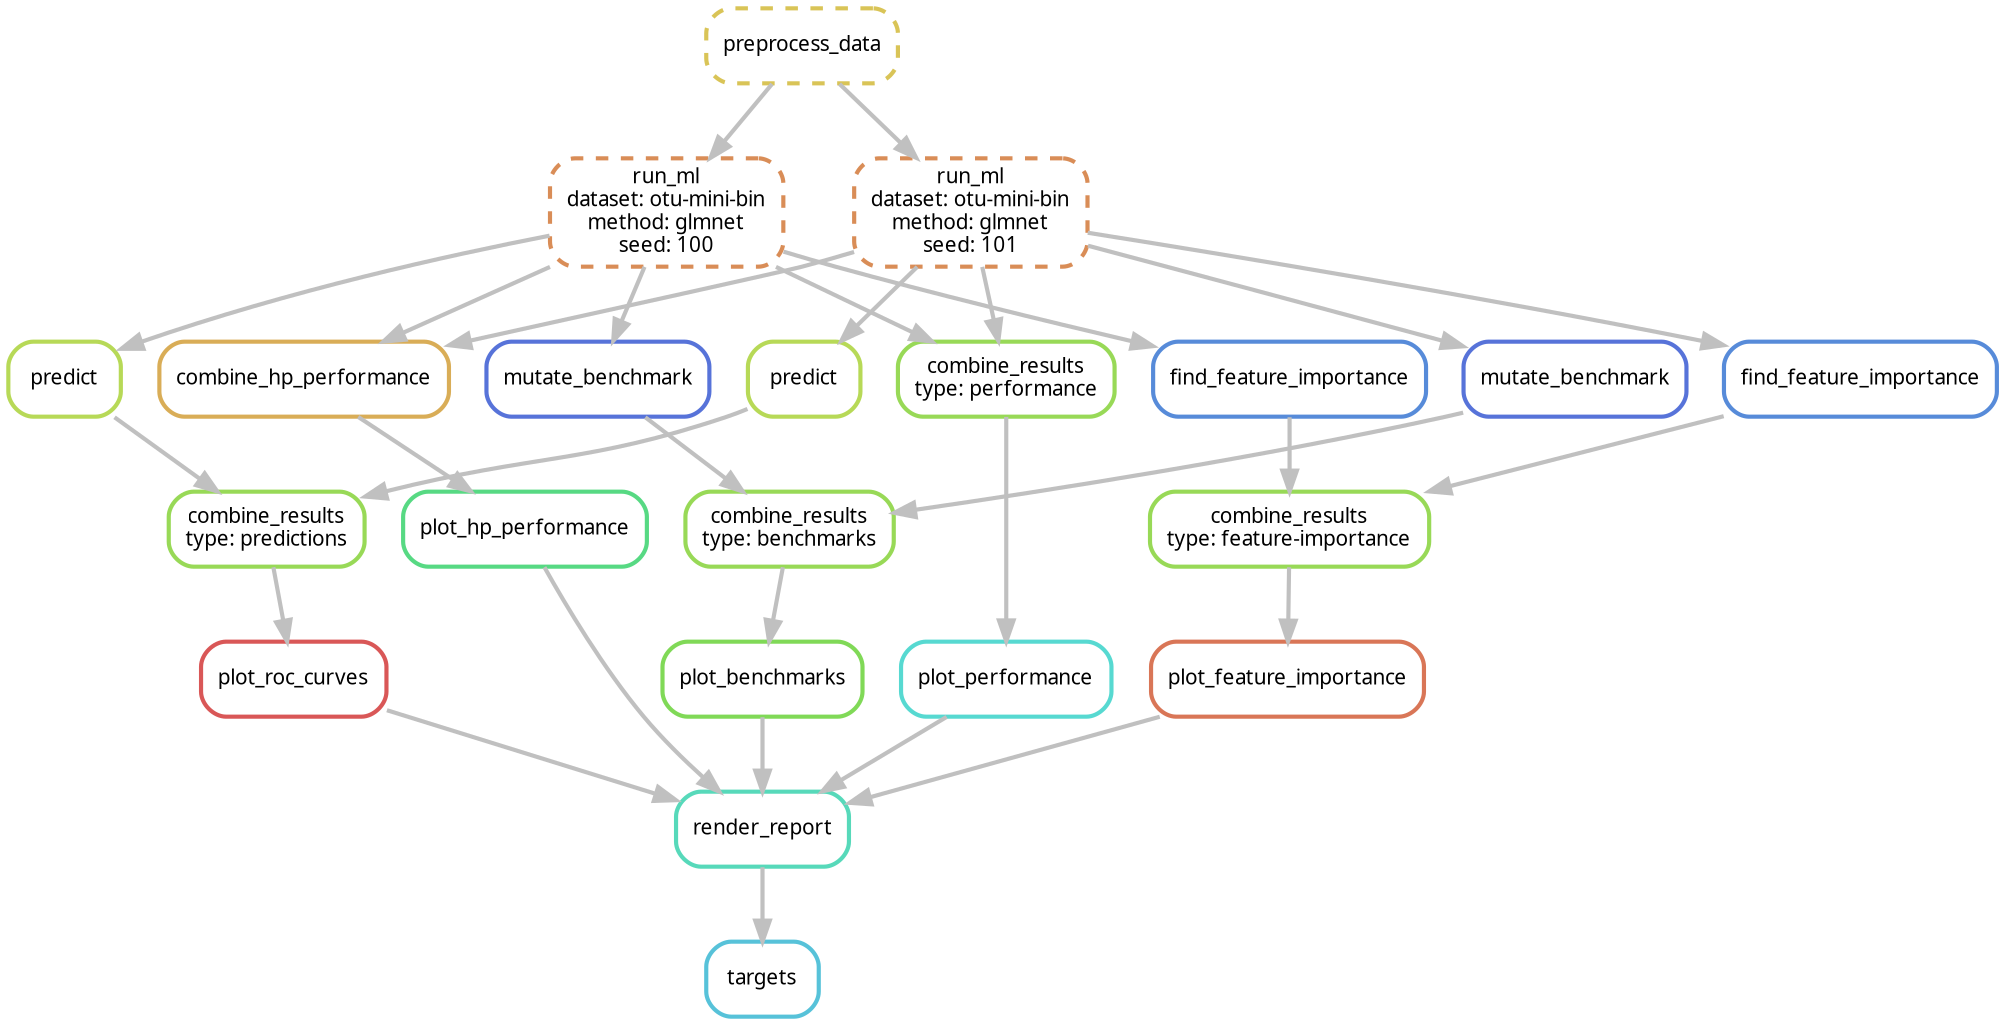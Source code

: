 digraph snakemake_dag {
    graph[bgcolor=white, margin=0];
    node[shape=box, style=rounded, fontname=sans,                 fontsize=10, penwidth=2];
    edge[penwidth=2, color=grey];
	0[label = "targets", color = "0.53 0.6 0.85", style="rounded"];
	1[label = "render_report", color = "0.46 0.6 0.85", style="rounded"];
	2[label = "plot_performance", color = "0.49 0.6 0.85", style="rounded"];
	3[label = "combine_results\ntype: performance", color = "0.25 0.6 0.85", style="rounded"];
	4[label = "run_ml\ndataset: otu-mini-bin\nmethod: glmnet\nseed: 100", color = "0.07 0.6 0.85", style="rounded,dashed"];
	5[label = "preprocess_data", color = "0.14 0.6 0.85", style="rounded,dashed"];
	6[label = "run_ml\ndataset: otu-mini-bin\nmethod: glmnet\nseed: 101", color = "0.07 0.6 0.85", style="rounded,dashed"];
	7[label = "plot_feature_importance", color = "0.04 0.6 0.85", style="rounded"];
	8[label = "combine_results\ntype: feature-importance", color = "0.25 0.6 0.85", style="rounded"];
	9[label = "find_feature_importance", color = "0.60 0.6 0.85", style="rounded"];
	10[label = "find_feature_importance", color = "0.60 0.6 0.85", style="rounded"];
	11[label = "plot_hp_performance", color = "0.39 0.6 0.85", style="rounded"];
	12[label = "combine_hp_performance", color = "0.11 0.6 0.85", style="rounded"];
	13[label = "plot_benchmarks", color = "0.28 0.6 0.85", style="rounded"];
	14[label = "combine_results\ntype: benchmarks", color = "0.25 0.6 0.85", style="rounded"];
	15[label = "mutate_benchmark", color = "0.63 0.6 0.85", style="rounded"];
	16[label = "mutate_benchmark", color = "0.63 0.6 0.85", style="rounded"];
	17[label = "plot_roc_curves", color = "0.00 0.6 0.85", style="rounded"];
	18[label = "combine_results\ntype: predictions", color = "0.25 0.6 0.85", style="rounded"];
	19[label = "predict", color = "0.21 0.6 0.85", style="rounded"];
	20[label = "predict", color = "0.21 0.6 0.85", style="rounded"];
	1 -> 0
	2 -> 1
	7 -> 1
	11 -> 1
	13 -> 1
	17 -> 1
	3 -> 2
	4 -> 3
	6 -> 3
	5 -> 4
	5 -> 6
	8 -> 7
	9 -> 8
	10 -> 8
	4 -> 9
	6 -> 10
	12 -> 11
	4 -> 12
	6 -> 12
	14 -> 13
	15 -> 14
	16 -> 14
	4 -> 15
	6 -> 16
	18 -> 17
	19 -> 18
	20 -> 18
	4 -> 19
	6 -> 20
}            
